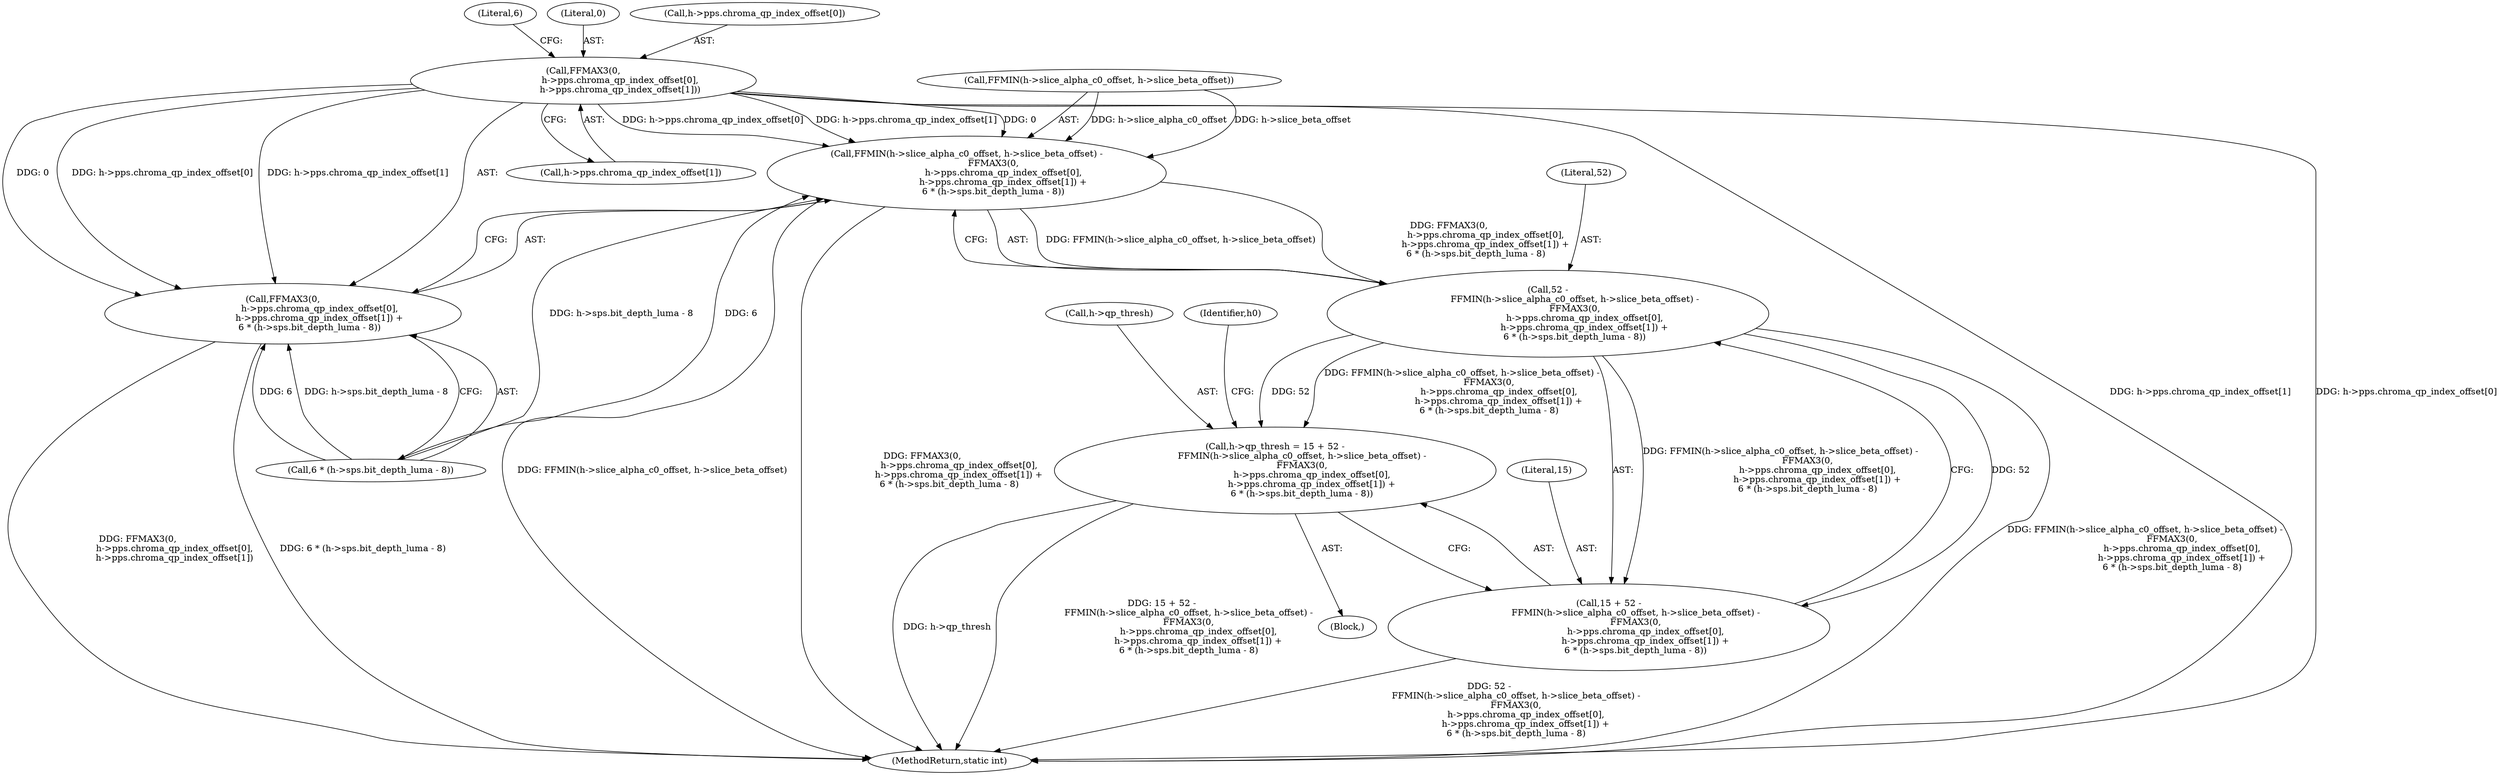 digraph "0_FFmpeg_29ffeef5e73b8f41ff3a3f2242d356759c66f91f@array" {
"1002873" [label="(Call,FFMAX3(0,\n                          h->pps.chroma_qp_index_offset[0],\n                          h->pps.chroma_qp_index_offset[1]))"];
"1002864" [label="(Call,FFMIN(h->slice_alpha_c0_offset, h->slice_beta_offset) -\n                   FFMAX3(0,\n                          h->pps.chroma_qp_index_offset[0],\n                          h->pps.chroma_qp_index_offset[1]) +\n                   6 * (h->sps.bit_depth_luma - 8))"];
"1002862" [label="(Call,52 -\n                   FFMIN(h->slice_alpha_c0_offset, h->slice_beta_offset) -\n                   FFMAX3(0,\n                          h->pps.chroma_qp_index_offset[0],\n                          h->pps.chroma_qp_index_offset[1]) +\n                   6 * (h->sps.bit_depth_luma - 8))"];
"1002856" [label="(Call,h->qp_thresh = 15 + 52 -\n                   FFMIN(h->slice_alpha_c0_offset, h->slice_beta_offset) -\n                   FFMAX3(0,\n                          h->pps.chroma_qp_index_offset[0],\n                          h->pps.chroma_qp_index_offset[1]) +\n                   6 * (h->sps.bit_depth_luma - 8))"];
"1002860" [label="(Call,15 + 52 -\n                   FFMIN(h->slice_alpha_c0_offset, h->slice_beta_offset) -\n                   FFMAX3(0,\n                          h->pps.chroma_qp_index_offset[0],\n                          h->pps.chroma_qp_index_offset[1]) +\n                   6 * (h->sps.bit_depth_luma - 8))"];
"1002872" [label="(Call,FFMAX3(0,\n                          h->pps.chroma_qp_index_offset[0],\n                          h->pps.chroma_qp_index_offset[1]) +\n                   6 * (h->sps.bit_depth_luma - 8))"];
"1002873" [label="(Call,FFMAX3(0,\n                          h->pps.chroma_qp_index_offset[0],\n                          h->pps.chroma_qp_index_offset[1]))"];
"1000127" [label="(Block,)"];
"1002862" [label="(Call,52 -\n                   FFMIN(h->slice_alpha_c0_offset, h->slice_beta_offset) -\n                   FFMAX3(0,\n                          h->pps.chroma_qp_index_offset[0],\n                          h->pps.chroma_qp_index_offset[1]) +\n                   6 * (h->sps.bit_depth_luma - 8))"];
"1002861" [label="(Literal,15)"];
"1002882" [label="(Call,h->pps.chroma_qp_index_offset[1])"];
"1002889" [label="(Call,6 * (h->sps.bit_depth_luma - 8))"];
"1002857" [label="(Call,h->qp_thresh)"];
"1002856" [label="(Call,h->qp_thresh = 15 + 52 -\n                   FFMIN(h->slice_alpha_c0_offset, h->slice_beta_offset) -\n                   FFMAX3(0,\n                          h->pps.chroma_qp_index_offset[0],\n                          h->pps.chroma_qp_index_offset[1]) +\n                   6 * (h->sps.bit_depth_luma - 8))"];
"1002890" [label="(Literal,6)"];
"1002865" [label="(Call,FFMIN(h->slice_alpha_c0_offset, h->slice_beta_offset))"];
"1002860" [label="(Call,15 + 52 -\n                   FFMIN(h->slice_alpha_c0_offset, h->slice_beta_offset) -\n                   FFMAX3(0,\n                          h->pps.chroma_qp_index_offset[0],\n                          h->pps.chroma_qp_index_offset[1]) +\n                   6 * (h->sps.bit_depth_luma - 8))"];
"1003435" [label="(MethodReturn,static int)"];
"1002872" [label="(Call,FFMAX3(0,\n                          h->pps.chroma_qp_index_offset[0],\n                          h->pps.chroma_qp_index_offset[1]) +\n                   6 * (h->sps.bit_depth_luma - 8))"];
"1002863" [label="(Literal,52)"];
"1002874" [label="(Literal,0)"];
"1002864" [label="(Call,FFMIN(h->slice_alpha_c0_offset, h->slice_beta_offset) -\n                   FFMAX3(0,\n                          h->pps.chroma_qp_index_offset[0],\n                          h->pps.chroma_qp_index_offset[1]) +\n                   6 * (h->sps.bit_depth_luma - 8))"];
"1002875" [label="(Call,h->pps.chroma_qp_index_offset[0])"];
"1002900" [label="(Identifier,h0)"];
"1002873" -> "1002872"  [label="AST: "];
"1002873" -> "1002882"  [label="CFG: "];
"1002874" -> "1002873"  [label="AST: "];
"1002875" -> "1002873"  [label="AST: "];
"1002882" -> "1002873"  [label="AST: "];
"1002890" -> "1002873"  [label="CFG: "];
"1002873" -> "1003435"  [label="DDG: h->pps.chroma_qp_index_offset[1]"];
"1002873" -> "1003435"  [label="DDG: h->pps.chroma_qp_index_offset[0]"];
"1002873" -> "1002864"  [label="DDG: 0"];
"1002873" -> "1002864"  [label="DDG: h->pps.chroma_qp_index_offset[0]"];
"1002873" -> "1002864"  [label="DDG: h->pps.chroma_qp_index_offset[1]"];
"1002873" -> "1002872"  [label="DDG: 0"];
"1002873" -> "1002872"  [label="DDG: h->pps.chroma_qp_index_offset[0]"];
"1002873" -> "1002872"  [label="DDG: h->pps.chroma_qp_index_offset[1]"];
"1002864" -> "1002862"  [label="AST: "];
"1002864" -> "1002872"  [label="CFG: "];
"1002865" -> "1002864"  [label="AST: "];
"1002872" -> "1002864"  [label="AST: "];
"1002862" -> "1002864"  [label="CFG: "];
"1002864" -> "1003435"  [label="DDG: FFMIN(h->slice_alpha_c0_offset, h->slice_beta_offset)"];
"1002864" -> "1003435"  [label="DDG: FFMAX3(0,\n                          h->pps.chroma_qp_index_offset[0],\n                          h->pps.chroma_qp_index_offset[1]) +\n                   6 * (h->sps.bit_depth_luma - 8)"];
"1002864" -> "1002862"  [label="DDG: FFMIN(h->slice_alpha_c0_offset, h->slice_beta_offset)"];
"1002864" -> "1002862"  [label="DDG: FFMAX3(0,\n                          h->pps.chroma_qp_index_offset[0],\n                          h->pps.chroma_qp_index_offset[1]) +\n                   6 * (h->sps.bit_depth_luma - 8)"];
"1002865" -> "1002864"  [label="DDG: h->slice_alpha_c0_offset"];
"1002865" -> "1002864"  [label="DDG: h->slice_beta_offset"];
"1002889" -> "1002864"  [label="DDG: 6"];
"1002889" -> "1002864"  [label="DDG: h->sps.bit_depth_luma - 8"];
"1002862" -> "1002860"  [label="AST: "];
"1002863" -> "1002862"  [label="AST: "];
"1002860" -> "1002862"  [label="CFG: "];
"1002862" -> "1003435"  [label="DDG: FFMIN(h->slice_alpha_c0_offset, h->slice_beta_offset) -\n                   FFMAX3(0,\n                          h->pps.chroma_qp_index_offset[0],\n                          h->pps.chroma_qp_index_offset[1]) +\n                   6 * (h->sps.bit_depth_luma - 8)"];
"1002862" -> "1002856"  [label="DDG: 52"];
"1002862" -> "1002856"  [label="DDG: FFMIN(h->slice_alpha_c0_offset, h->slice_beta_offset) -\n                   FFMAX3(0,\n                          h->pps.chroma_qp_index_offset[0],\n                          h->pps.chroma_qp_index_offset[1]) +\n                   6 * (h->sps.bit_depth_luma - 8)"];
"1002862" -> "1002860"  [label="DDG: 52"];
"1002862" -> "1002860"  [label="DDG: FFMIN(h->slice_alpha_c0_offset, h->slice_beta_offset) -\n                   FFMAX3(0,\n                          h->pps.chroma_qp_index_offset[0],\n                          h->pps.chroma_qp_index_offset[1]) +\n                   6 * (h->sps.bit_depth_luma - 8)"];
"1002856" -> "1000127"  [label="AST: "];
"1002856" -> "1002860"  [label="CFG: "];
"1002857" -> "1002856"  [label="AST: "];
"1002860" -> "1002856"  [label="AST: "];
"1002900" -> "1002856"  [label="CFG: "];
"1002856" -> "1003435"  [label="DDG: h->qp_thresh"];
"1002856" -> "1003435"  [label="DDG: 15 + 52 -\n                   FFMIN(h->slice_alpha_c0_offset, h->slice_beta_offset) -\n                   FFMAX3(0,\n                          h->pps.chroma_qp_index_offset[0],\n                          h->pps.chroma_qp_index_offset[1]) +\n                   6 * (h->sps.bit_depth_luma - 8)"];
"1002861" -> "1002860"  [label="AST: "];
"1002860" -> "1003435"  [label="DDG: 52 -\n                   FFMIN(h->slice_alpha_c0_offset, h->slice_beta_offset) -\n                   FFMAX3(0,\n                          h->pps.chroma_qp_index_offset[0],\n                          h->pps.chroma_qp_index_offset[1]) +\n                   6 * (h->sps.bit_depth_luma - 8)"];
"1002872" -> "1002889"  [label="CFG: "];
"1002889" -> "1002872"  [label="AST: "];
"1002872" -> "1003435"  [label="DDG: 6 * (h->sps.bit_depth_luma - 8)"];
"1002872" -> "1003435"  [label="DDG: FFMAX3(0,\n                          h->pps.chroma_qp_index_offset[0],\n                          h->pps.chroma_qp_index_offset[1])"];
"1002889" -> "1002872"  [label="DDG: 6"];
"1002889" -> "1002872"  [label="DDG: h->sps.bit_depth_luma - 8"];
}

